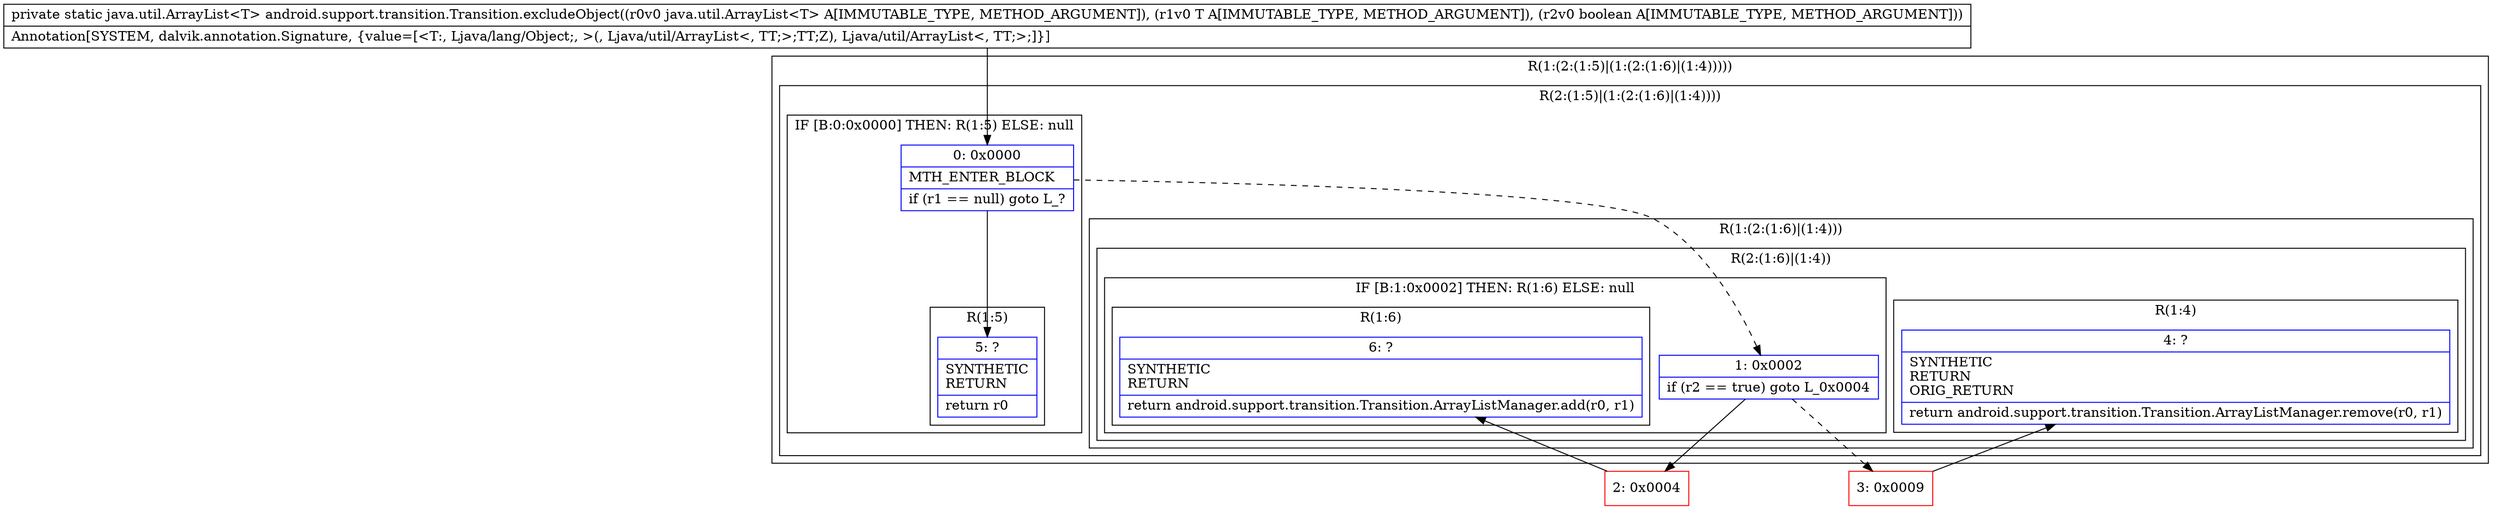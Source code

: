 digraph "CFG forandroid.support.transition.Transition.excludeObject(Ljava\/util\/ArrayList;Ljava\/lang\/Object;Z)Ljava\/util\/ArrayList;" {
subgraph cluster_Region_546496261 {
label = "R(1:(2:(1:5)|(1:(2:(1:6)|(1:4)))))";
node [shape=record,color=blue];
subgraph cluster_Region_616964681 {
label = "R(2:(1:5)|(1:(2:(1:6)|(1:4))))";
node [shape=record,color=blue];
subgraph cluster_IfRegion_330845968 {
label = "IF [B:0:0x0000] THEN: R(1:5) ELSE: null";
node [shape=record,color=blue];
Node_0 [shape=record,label="{0\:\ 0x0000|MTH_ENTER_BLOCK\l|if (r1 == null) goto L_?\l}"];
subgraph cluster_Region_2055288535 {
label = "R(1:5)";
node [shape=record,color=blue];
Node_5 [shape=record,label="{5\:\ ?|SYNTHETIC\lRETURN\l|return r0\l}"];
}
}
subgraph cluster_Region_1289598069 {
label = "R(1:(2:(1:6)|(1:4)))";
node [shape=record,color=blue];
subgraph cluster_Region_1495012301 {
label = "R(2:(1:6)|(1:4))";
node [shape=record,color=blue];
subgraph cluster_IfRegion_135071537 {
label = "IF [B:1:0x0002] THEN: R(1:6) ELSE: null";
node [shape=record,color=blue];
Node_1 [shape=record,label="{1\:\ 0x0002|if (r2 == true) goto L_0x0004\l}"];
subgraph cluster_Region_2076819305 {
label = "R(1:6)";
node [shape=record,color=blue];
Node_6 [shape=record,label="{6\:\ ?|SYNTHETIC\lRETURN\l|return android.support.transition.Transition.ArrayListManager.add(r0, r1)\l}"];
}
}
subgraph cluster_Region_1519829625 {
label = "R(1:4)";
node [shape=record,color=blue];
Node_4 [shape=record,label="{4\:\ ?|SYNTHETIC\lRETURN\lORIG_RETURN\l|return android.support.transition.Transition.ArrayListManager.remove(r0, r1)\l}"];
}
}
}
}
}
Node_2 [shape=record,color=red,label="{2\:\ 0x0004}"];
Node_3 [shape=record,color=red,label="{3\:\ 0x0009}"];
MethodNode[shape=record,label="{private static java.util.ArrayList\<T\> android.support.transition.Transition.excludeObject((r0v0 java.util.ArrayList\<T\> A[IMMUTABLE_TYPE, METHOD_ARGUMENT]), (r1v0 T A[IMMUTABLE_TYPE, METHOD_ARGUMENT]), (r2v0 boolean A[IMMUTABLE_TYPE, METHOD_ARGUMENT]))  | Annotation[SYSTEM, dalvik.annotation.Signature, \{value=[\<T:, Ljava\/lang\/Object;, \>(, Ljava\/util\/ArrayList\<, TT;\>;TT;Z), Ljava\/util\/ArrayList\<, TT;\>;]\}]\l}"];
MethodNode -> Node_0;
Node_0 -> Node_1[style=dashed];
Node_0 -> Node_5;
Node_1 -> Node_2;
Node_1 -> Node_3[style=dashed];
Node_2 -> Node_6;
Node_3 -> Node_4;
}

